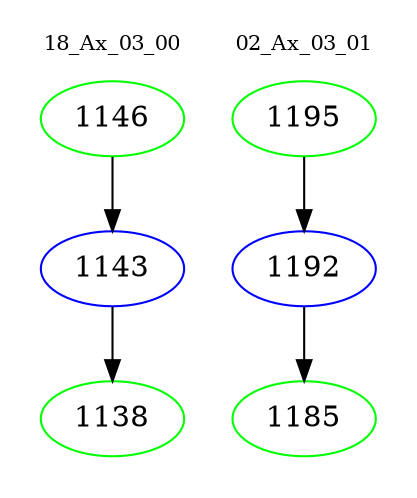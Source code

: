 digraph{
subgraph cluster_0 {
color = white
label = "18_Ax_03_00";
fontsize=10;
T0_1146 [label="1146", color="green"]
T0_1146 -> T0_1143 [color="black"]
T0_1143 [label="1143", color="blue"]
T0_1143 -> T0_1138 [color="black"]
T0_1138 [label="1138", color="green"]
}
subgraph cluster_1 {
color = white
label = "02_Ax_03_01";
fontsize=10;
T1_1195 [label="1195", color="green"]
T1_1195 -> T1_1192 [color="black"]
T1_1192 [label="1192", color="blue"]
T1_1192 -> T1_1185 [color="black"]
T1_1185 [label="1185", color="green"]
}
}
